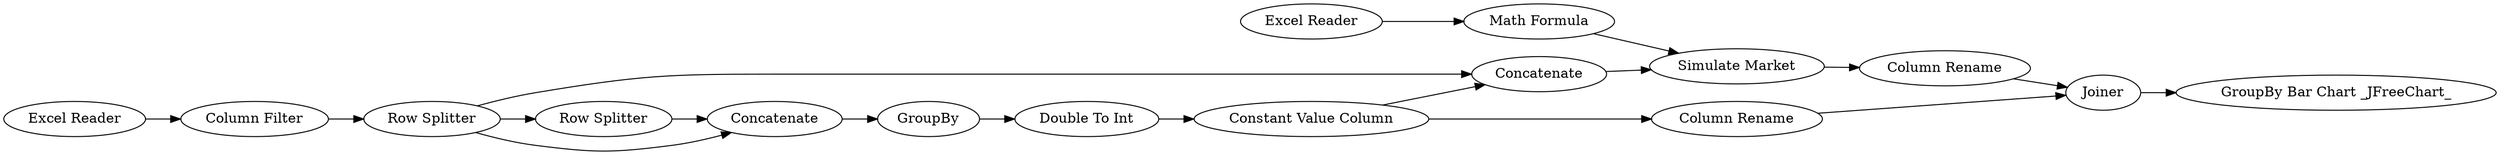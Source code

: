 digraph {
	"-1972819611282007834_140" [label=Joiner]
	"-1972819611282007834_131" [label=Concatenate]
	"-1972819611282007834_146" [label="Excel Reader"]
	"-1972819611282007834_139" [label="Column Rename"]
	"-1972819611282007834_137" [label="Double To Int"]
	"-1972819611282007834_130" [label="Row Splitter"]
	"-1972819611282007834_129" [label="Row Splitter"]
	"-1972819611282007834_133" [label=GroupBy]
	"-1972819611282007834_132" [label="Column Filter"]
	"-1972819611282007834_134" [label="Constant Value Column"]
	"-1972819611282007834_144" [label="GroupBy Bar Chart _JFreeChart_"]
	"-1972819611282007834_145" [label="Excel Reader"]
	"-1972819611282007834_138" [label="Column Rename"]
	"-1972819611282007834_128" [label="Math Formula"]
	"-1972819611282007834_135" [label=Concatenate]
	"-1972819611282007834_136" [label="Simulate Market"]
	"-1972819611282007834_134" -> "-1972819611282007834_138"
	"-1972819611282007834_132" -> "-1972819611282007834_129"
	"-1972819611282007834_137" -> "-1972819611282007834_134"
	"-1972819611282007834_140" -> "-1972819611282007834_144"
	"-1972819611282007834_139" -> "-1972819611282007834_140"
	"-1972819611282007834_130" -> "-1972819611282007834_131"
	"-1972819611282007834_129" -> "-1972819611282007834_135"
	"-1972819611282007834_135" -> "-1972819611282007834_136"
	"-1972819611282007834_129" -> "-1972819611282007834_131"
	"-1972819611282007834_128" -> "-1972819611282007834_136"
	"-1972819611282007834_136" -> "-1972819611282007834_139"
	"-1972819611282007834_131" -> "-1972819611282007834_133"
	"-1972819611282007834_129" -> "-1972819611282007834_130"
	"-1972819611282007834_133" -> "-1972819611282007834_137"
	"-1972819611282007834_145" -> "-1972819611282007834_132"
	"-1972819611282007834_134" -> "-1972819611282007834_135"
	"-1972819611282007834_138" -> "-1972819611282007834_140"
	"-1972819611282007834_146" -> "-1972819611282007834_128"
	rankdir=LR
}

